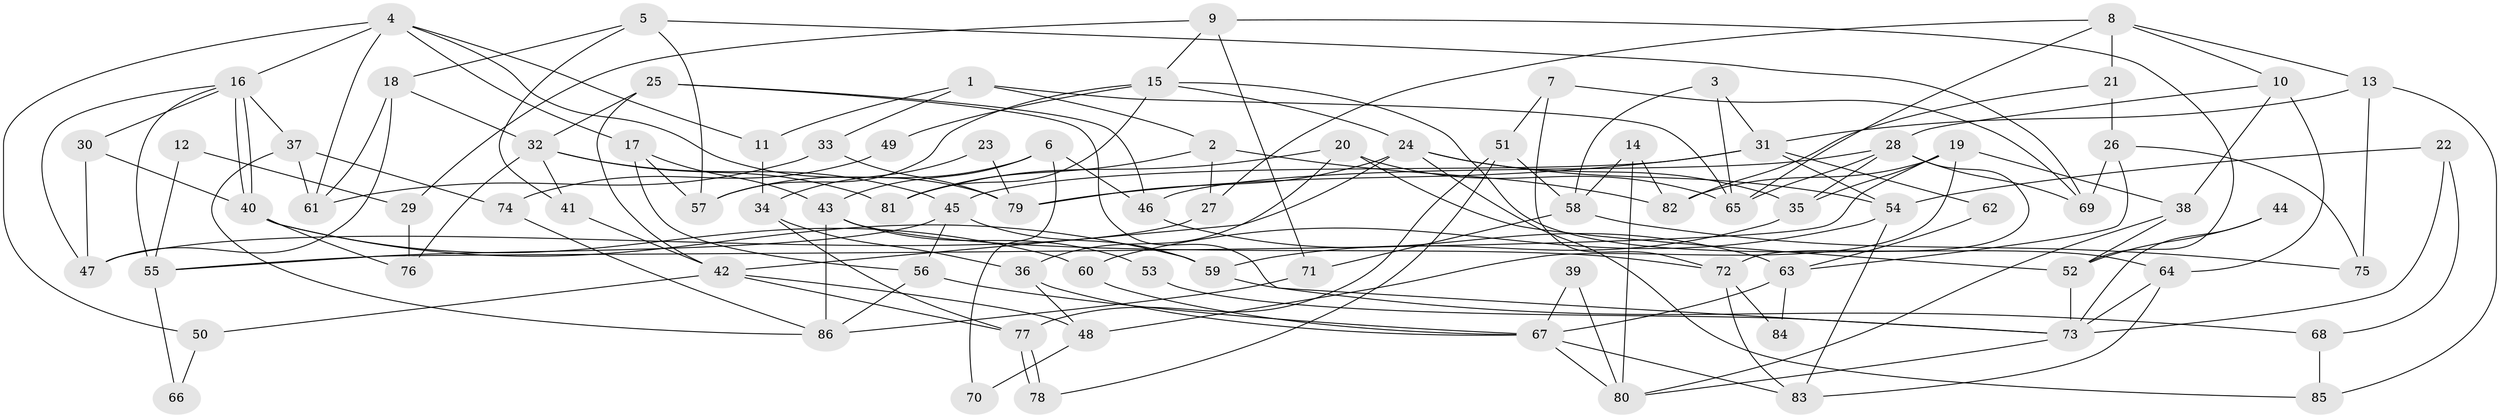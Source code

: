 // coarse degree distribution, {4: 0.3137254901960784, 2: 0.1568627450980392, 5: 0.1568627450980392, 3: 0.11764705882352941, 6: 0.17647058823529413, 15: 0.0196078431372549, 7: 0.0196078431372549, 8: 0.0392156862745098}
// Generated by graph-tools (version 1.1) at 2025/53/03/04/25 21:53:35]
// undirected, 86 vertices, 172 edges
graph export_dot {
graph [start="1"]
  node [color=gray90,style=filled];
  1;
  2;
  3;
  4;
  5;
  6;
  7;
  8;
  9;
  10;
  11;
  12;
  13;
  14;
  15;
  16;
  17;
  18;
  19;
  20;
  21;
  22;
  23;
  24;
  25;
  26;
  27;
  28;
  29;
  30;
  31;
  32;
  33;
  34;
  35;
  36;
  37;
  38;
  39;
  40;
  41;
  42;
  43;
  44;
  45;
  46;
  47;
  48;
  49;
  50;
  51;
  52;
  53;
  54;
  55;
  56;
  57;
  58;
  59;
  60;
  61;
  62;
  63;
  64;
  65;
  66;
  67;
  68;
  69;
  70;
  71;
  72;
  73;
  74;
  75;
  76;
  77;
  78;
  79;
  80;
  81;
  82;
  83;
  84;
  85;
  86;
  1 -- 65;
  1 -- 11;
  1 -- 2;
  1 -- 33;
  2 -- 82;
  2 -- 27;
  2 -- 81;
  3 -- 58;
  3 -- 31;
  3 -- 65;
  4 -- 61;
  4 -- 16;
  4 -- 11;
  4 -- 17;
  4 -- 50;
  4 -- 79;
  5 -- 41;
  5 -- 57;
  5 -- 18;
  5 -- 69;
  6 -- 43;
  6 -- 57;
  6 -- 46;
  6 -- 70;
  7 -- 72;
  7 -- 69;
  7 -- 51;
  8 -- 65;
  8 -- 27;
  8 -- 10;
  8 -- 13;
  8 -- 21;
  9 -- 15;
  9 -- 71;
  9 -- 29;
  9 -- 52;
  10 -- 28;
  10 -- 38;
  10 -- 64;
  11 -- 34;
  12 -- 55;
  12 -- 29;
  13 -- 75;
  13 -- 31;
  13 -- 85;
  14 -- 82;
  14 -- 80;
  14 -- 58;
  15 -- 81;
  15 -- 64;
  15 -- 24;
  15 -- 49;
  15 -- 57;
  16 -- 47;
  16 -- 40;
  16 -- 40;
  16 -- 30;
  16 -- 37;
  16 -- 55;
  17 -- 56;
  17 -- 43;
  17 -- 57;
  18 -- 32;
  18 -- 47;
  18 -- 61;
  19 -- 35;
  19 -- 38;
  19 -- 48;
  19 -- 55;
  19 -- 82;
  20 -- 36;
  20 -- 52;
  20 -- 65;
  20 -- 81;
  21 -- 26;
  21 -- 82;
  22 -- 73;
  22 -- 54;
  22 -- 68;
  23 -- 79;
  23 -- 34;
  24 -- 54;
  24 -- 35;
  24 -- 42;
  24 -- 79;
  24 -- 85;
  25 -- 32;
  25 -- 46;
  25 -- 42;
  25 -- 73;
  26 -- 63;
  26 -- 69;
  26 -- 75;
  27 -- 47;
  28 -- 65;
  28 -- 35;
  28 -- 46;
  28 -- 69;
  28 -- 72;
  29 -- 76;
  30 -- 40;
  30 -- 47;
  31 -- 79;
  31 -- 45;
  31 -- 54;
  31 -- 62;
  32 -- 81;
  32 -- 45;
  32 -- 41;
  32 -- 76;
  33 -- 79;
  33 -- 61;
  34 -- 36;
  34 -- 77;
  35 -- 59;
  36 -- 67;
  36 -- 48;
  37 -- 61;
  37 -- 74;
  37 -- 86;
  38 -- 52;
  38 -- 80;
  39 -- 80;
  39 -- 67;
  40 -- 59;
  40 -- 60;
  40 -- 76;
  41 -- 42;
  42 -- 48;
  42 -- 50;
  42 -- 77;
  43 -- 86;
  43 -- 53;
  43 -- 72;
  44 -- 73;
  44 -- 52;
  45 -- 55;
  45 -- 56;
  45 -- 59;
  46 -- 63;
  48 -- 70;
  49 -- 74;
  50 -- 66;
  51 -- 77;
  51 -- 58;
  51 -- 78;
  52 -- 73;
  53 -- 73;
  54 -- 83;
  54 -- 60;
  55 -- 66;
  56 -- 67;
  56 -- 86;
  58 -- 71;
  58 -- 75;
  59 -- 68;
  60 -- 67;
  62 -- 63;
  63 -- 67;
  63 -- 84;
  64 -- 83;
  64 -- 73;
  67 -- 80;
  67 -- 83;
  68 -- 85;
  71 -- 86;
  72 -- 83;
  72 -- 84;
  73 -- 80;
  74 -- 86;
  77 -- 78;
  77 -- 78;
}
